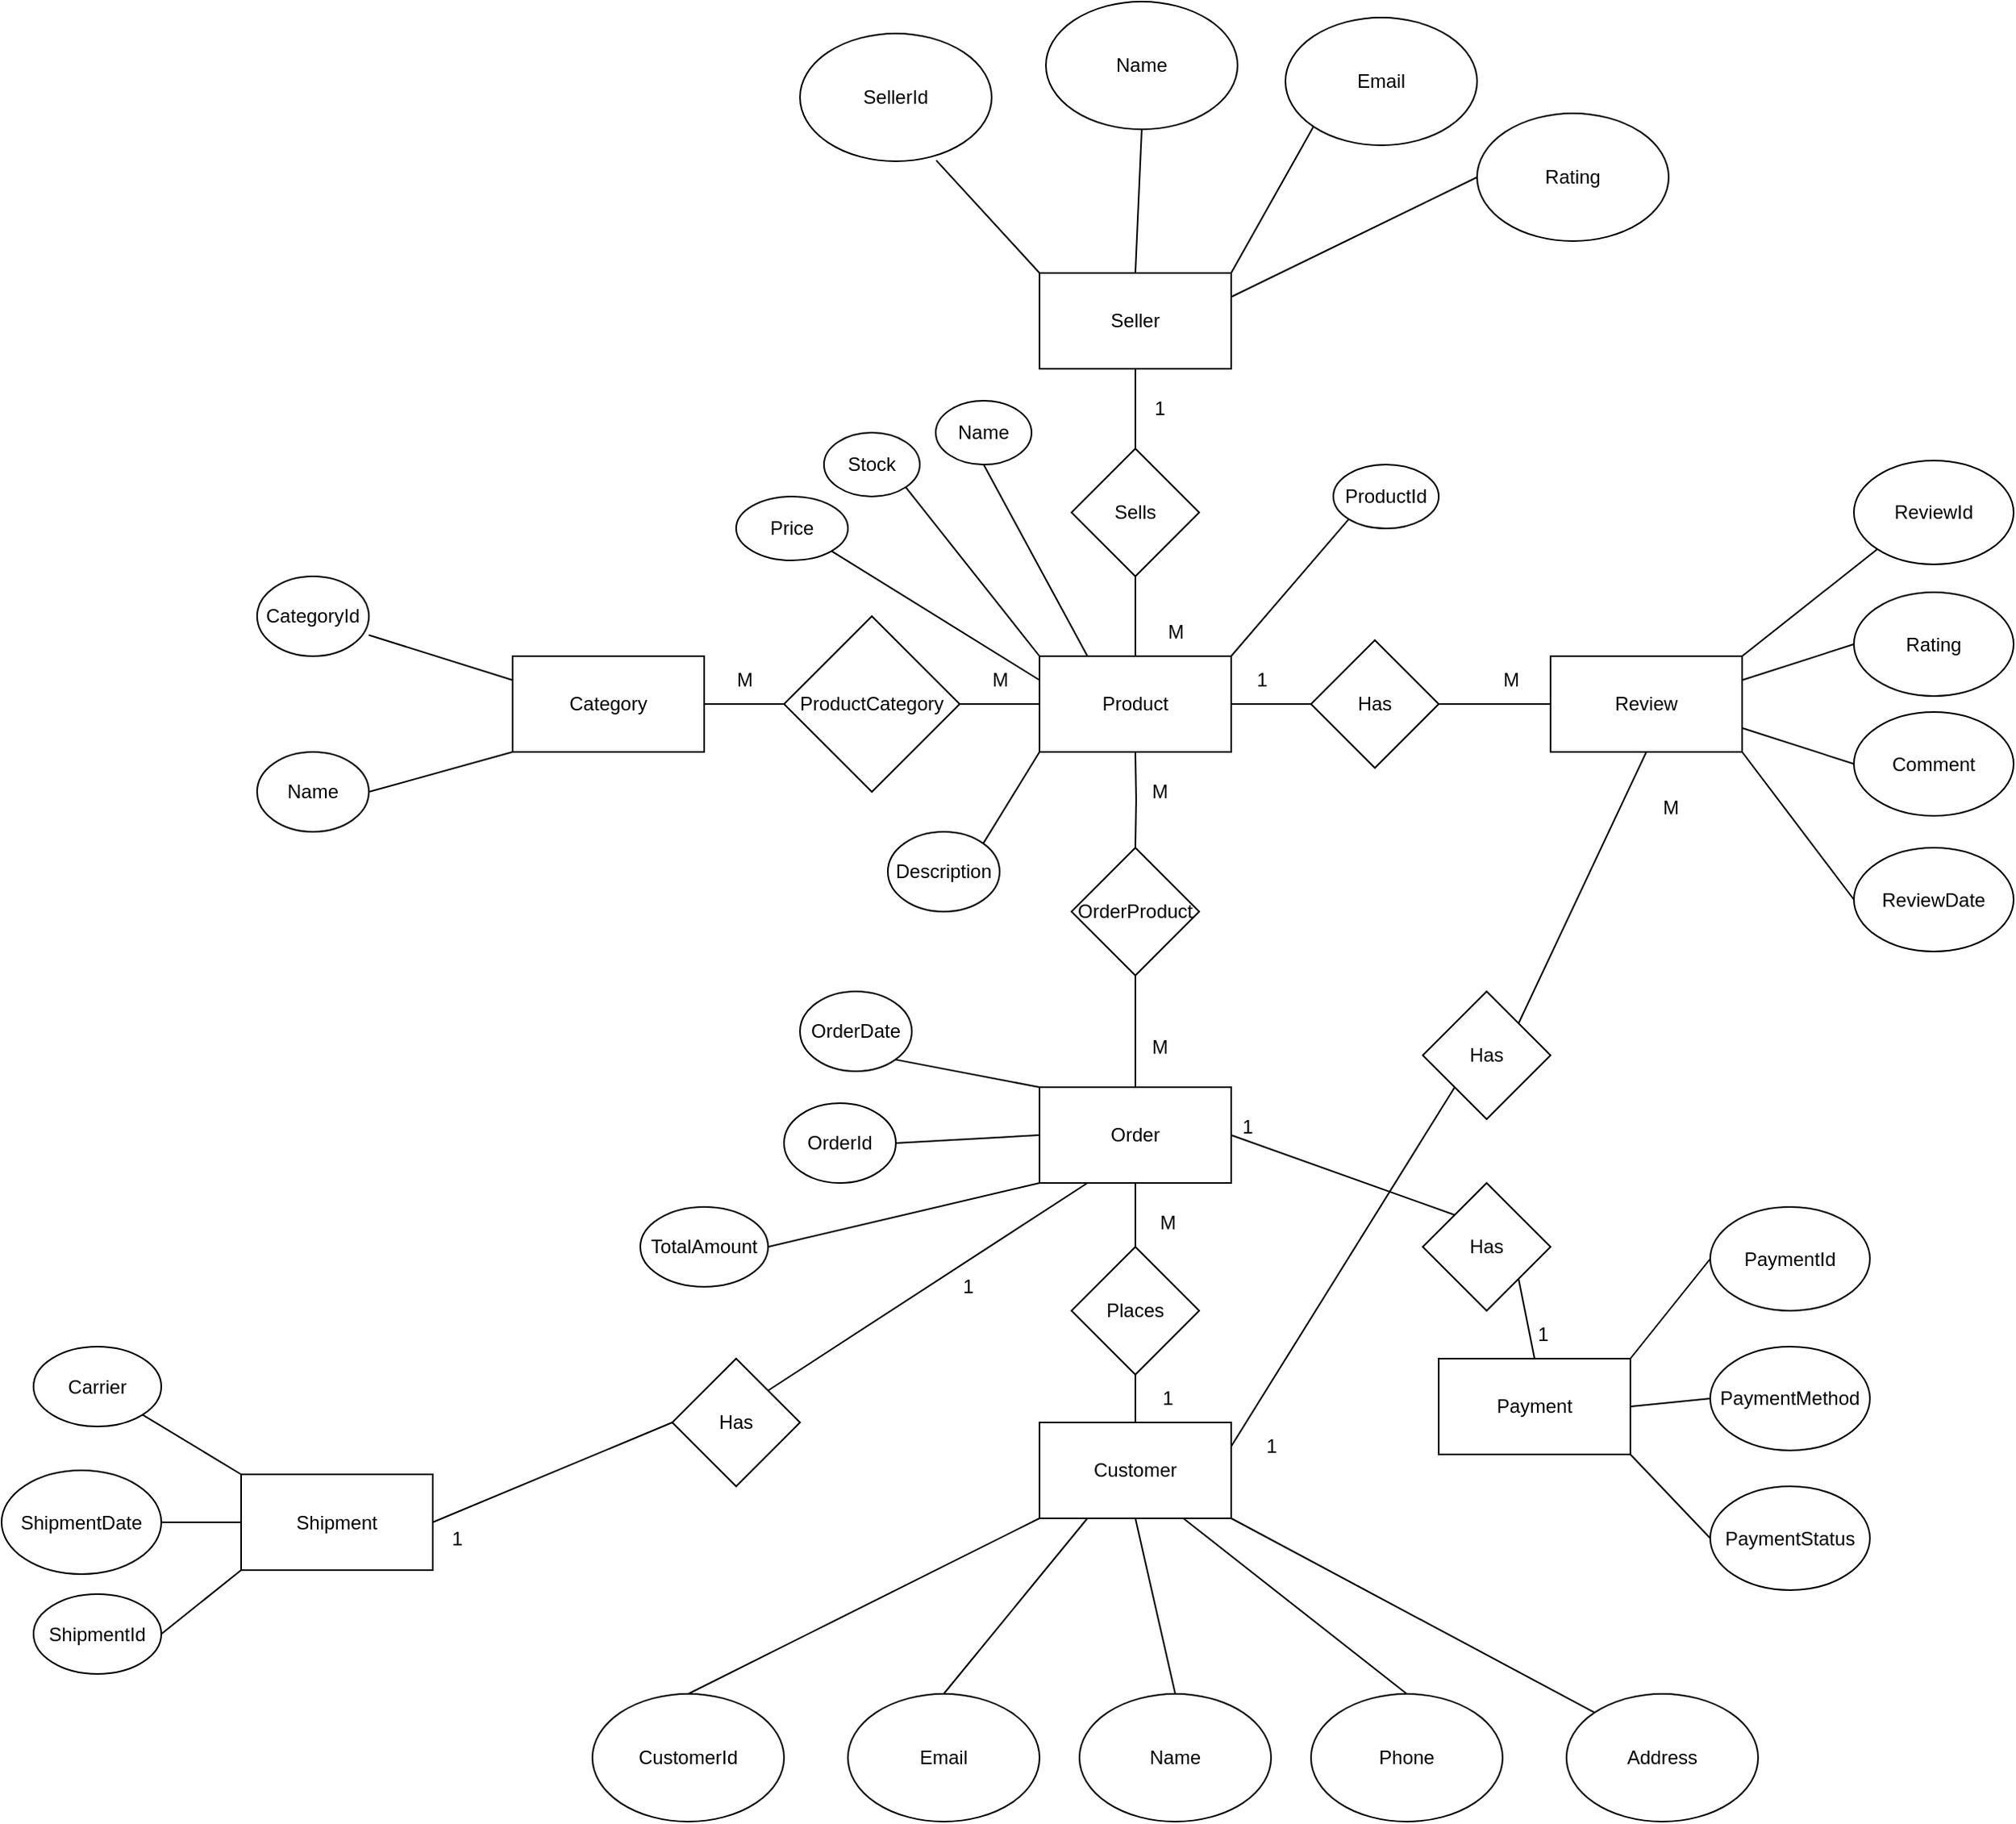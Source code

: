 <mxfile version="24.7.17">
  <diagram name="Page-1" id="vNMvou_c9DDcyfVzKv1R">
    <mxGraphModel grid="1" page="1" gridSize="10" guides="1" tooltips="1" connect="1" arrows="1" fold="1" pageScale="1" pageWidth="827" pageHeight="1169" math="0" shadow="0">
      <root>
        <mxCell id="0" />
        <mxCell id="1" parent="0" />
        <mxCell id="aZDgRTX10DZ53WtQ0kZr-19" style="edgeStyle=orthogonalEdgeStyle;rounded=0;orthogonalLoop=1;jettySize=auto;html=1;entryX=0.5;entryY=1;entryDx=0;entryDy=0;endArrow=none;endFill=0;" edge="1" parent="1" source="aZDgRTX10DZ53WtQ0kZr-1" target="aZDgRTX10DZ53WtQ0kZr-11">
          <mxGeometry relative="1" as="geometry" />
        </mxCell>
        <mxCell id="aZDgRTX10DZ53WtQ0kZr-1" value="Customer" style="rounded=0;whiteSpace=wrap;html=1;" vertex="1" parent="1">
          <mxGeometry x="260" y="670" width="120" height="60" as="geometry" />
        </mxCell>
        <mxCell id="aZDgRTX10DZ53WtQ0kZr-2" value="Seller" style="rounded=0;whiteSpace=wrap;html=1;" vertex="1" parent="1">
          <mxGeometry x="260" y="-50" width="120" height="60" as="geometry" />
        </mxCell>
        <mxCell id="aZDgRTX10DZ53WtQ0kZr-15" value="" style="edgeStyle=orthogonalEdgeStyle;rounded=0;orthogonalLoop=1;jettySize=auto;html=1;endArrow=none;endFill=0;" edge="1" parent="1" source="aZDgRTX10DZ53WtQ0kZr-3" target="aZDgRTX10DZ53WtQ0kZr-12">
          <mxGeometry relative="1" as="geometry" />
        </mxCell>
        <mxCell id="aZDgRTX10DZ53WtQ0kZr-26" value="" style="edgeStyle=orthogonalEdgeStyle;rounded=0;orthogonalLoop=1;jettySize=auto;html=1;endArrow=none;endFill=0;" edge="1" parent="1" source="aZDgRTX10DZ53WtQ0kZr-3" target="aZDgRTX10DZ53WtQ0kZr-24">
          <mxGeometry relative="1" as="geometry" />
        </mxCell>
        <mxCell id="aZDgRTX10DZ53WtQ0kZr-3" value="Product" style="rounded=0;whiteSpace=wrap;html=1;" vertex="1" parent="1">
          <mxGeometry x="260" y="190" width="120" height="60" as="geometry" />
        </mxCell>
        <mxCell id="aZDgRTX10DZ53WtQ0kZr-36" value="" style="edgeStyle=orthogonalEdgeStyle;rounded=0;orthogonalLoop=1;jettySize=auto;html=1;endArrow=none;endFill=0;" edge="1" parent="1" source="aZDgRTX10DZ53WtQ0kZr-4" target="aZDgRTX10DZ53WtQ0kZr-10">
          <mxGeometry relative="1" as="geometry" />
        </mxCell>
        <mxCell id="aZDgRTX10DZ53WtQ0kZr-4" value="Order" style="rounded=0;whiteSpace=wrap;html=1;" vertex="1" parent="1">
          <mxGeometry x="260" y="460" width="120" height="60" as="geometry" />
        </mxCell>
        <mxCell id="aZDgRTX10DZ53WtQ0kZr-5" value="Category" style="rounded=0;whiteSpace=wrap;html=1;" vertex="1" parent="1">
          <mxGeometry x="-70" y="190" width="120" height="60" as="geometry" />
        </mxCell>
        <mxCell id="aZDgRTX10DZ53WtQ0kZr-6" value="Shipment" style="rounded=0;whiteSpace=wrap;html=1;" vertex="1" parent="1">
          <mxGeometry x="-240" y="702.5" width="120" height="60" as="geometry" />
        </mxCell>
        <mxCell id="aZDgRTX10DZ53WtQ0kZr-7" value="Payment" style="rounded=0;whiteSpace=wrap;html=1;" vertex="1" parent="1">
          <mxGeometry x="510" y="630" width="120" height="60" as="geometry" />
        </mxCell>
        <mxCell id="aZDgRTX10DZ53WtQ0kZr-8" value="Review" style="rounded=0;whiteSpace=wrap;html=1;" vertex="1" parent="1">
          <mxGeometry x="580" y="190" width="120" height="60" as="geometry" />
        </mxCell>
        <mxCell id="aZDgRTX10DZ53WtQ0kZr-31" value="" style="edgeStyle=orthogonalEdgeStyle;rounded=0;orthogonalLoop=1;jettySize=auto;html=1;endArrow=none;endFill=0;" edge="1" parent="1" target="aZDgRTX10DZ53WtQ0kZr-3">
          <mxGeometry relative="1" as="geometry">
            <mxPoint x="320" y="310" as="sourcePoint" />
          </mxGeometry>
        </mxCell>
        <mxCell id="aZDgRTX10DZ53WtQ0kZr-10" value="OrderProduct" style="rhombus;whiteSpace=wrap;html=1;" vertex="1" parent="1">
          <mxGeometry x="280" y="310" width="80" height="80" as="geometry" />
        </mxCell>
        <mxCell id="aZDgRTX10DZ53WtQ0kZr-20" value="" style="edgeStyle=orthogonalEdgeStyle;rounded=0;orthogonalLoop=1;jettySize=auto;html=1;endArrow=none;endFill=0;" edge="1" parent="1" source="aZDgRTX10DZ53WtQ0kZr-11" target="aZDgRTX10DZ53WtQ0kZr-4">
          <mxGeometry relative="1" as="geometry" />
        </mxCell>
        <mxCell id="aZDgRTX10DZ53WtQ0kZr-11" value="Places" style="rhombus;whiteSpace=wrap;html=1;" vertex="1" parent="1">
          <mxGeometry x="280" y="560" width="80" height="80" as="geometry" />
        </mxCell>
        <mxCell id="aZDgRTX10DZ53WtQ0kZr-12" value="Has" style="rhombus;whiteSpace=wrap;html=1;" vertex="1" parent="1">
          <mxGeometry x="430" y="180" width="80" height="80" as="geometry" />
        </mxCell>
        <mxCell id="aZDgRTX10DZ53WtQ0kZr-14" value="" style="endArrow=none;html=1;rounded=0;exitX=1;exitY=0.5;exitDx=0;exitDy=0;entryX=0;entryY=0.5;entryDx=0;entryDy=0;" edge="1" parent="1" source="aZDgRTX10DZ53WtQ0kZr-12" target="aZDgRTX10DZ53WtQ0kZr-8">
          <mxGeometry width="50" height="50" relative="1" as="geometry">
            <mxPoint x="500" y="260" as="sourcePoint" />
            <mxPoint x="550" y="210" as="targetPoint" />
          </mxGeometry>
        </mxCell>
        <mxCell id="aZDgRTX10DZ53WtQ0kZr-16" value="1" style="text;html=1;align=center;verticalAlign=middle;resizable=0;points=[];autosize=1;strokeColor=none;fillColor=none;" vertex="1" parent="1">
          <mxGeometry x="384" y="190" width="30" height="30" as="geometry" />
        </mxCell>
        <mxCell id="aZDgRTX10DZ53WtQ0kZr-17" value="M" style="text;html=1;align=center;verticalAlign=middle;resizable=0;points=[];autosize=1;strokeColor=none;fillColor=none;" vertex="1" parent="1">
          <mxGeometry x="540" y="190" width="30" height="30" as="geometry" />
        </mxCell>
        <mxCell id="aZDgRTX10DZ53WtQ0kZr-21" value="1" style="text;html=1;align=center;verticalAlign=middle;resizable=0;points=[];autosize=1;strokeColor=none;fillColor=none;" vertex="1" parent="1">
          <mxGeometry x="325" y="640" width="30" height="30" as="geometry" />
        </mxCell>
        <mxCell id="aZDgRTX10DZ53WtQ0kZr-23" value="M" style="text;html=1;align=center;verticalAlign=middle;resizable=0;points=[];autosize=1;strokeColor=none;fillColor=none;" vertex="1" parent="1">
          <mxGeometry x="325" y="530" width="30" height="30" as="geometry" />
        </mxCell>
        <mxCell id="aZDgRTX10DZ53WtQ0kZr-25" value="" style="edgeStyle=orthogonalEdgeStyle;rounded=0;orthogonalLoop=1;jettySize=auto;html=1;endArrow=none;endFill=0;" edge="1" parent="1" source="aZDgRTX10DZ53WtQ0kZr-24" target="aZDgRTX10DZ53WtQ0kZr-2">
          <mxGeometry relative="1" as="geometry" />
        </mxCell>
        <mxCell id="aZDgRTX10DZ53WtQ0kZr-24" value="Sells" style="rhombus;whiteSpace=wrap;html=1;" vertex="1" parent="1">
          <mxGeometry x="280" y="60" width="80" height="80" as="geometry" />
        </mxCell>
        <mxCell id="aZDgRTX10DZ53WtQ0kZr-27" value="1" style="text;html=1;align=center;verticalAlign=middle;resizable=0;points=[];autosize=1;strokeColor=none;fillColor=none;" vertex="1" parent="1">
          <mxGeometry x="320" y="20" width="30" height="30" as="geometry" />
        </mxCell>
        <mxCell id="aZDgRTX10DZ53WtQ0kZr-29" value="M" style="text;html=1;align=center;verticalAlign=middle;resizable=0;points=[];autosize=1;strokeColor=none;fillColor=none;" vertex="1" parent="1">
          <mxGeometry x="330" y="160" width="30" height="30" as="geometry" />
        </mxCell>
        <mxCell id="aZDgRTX10DZ53WtQ0kZr-38" value="" style="edgeStyle=orthogonalEdgeStyle;rounded=0;orthogonalLoop=1;jettySize=auto;html=1;endArrow=none;endFill=0;" edge="1" parent="1" source="aZDgRTX10DZ53WtQ0kZr-37" target="aZDgRTX10DZ53WtQ0kZr-3">
          <mxGeometry relative="1" as="geometry" />
        </mxCell>
        <mxCell id="aZDgRTX10DZ53WtQ0kZr-39" value="" style="edgeStyle=orthogonalEdgeStyle;rounded=0;orthogonalLoop=1;jettySize=auto;html=1;endArrow=none;endFill=0;" edge="1" parent="1" source="aZDgRTX10DZ53WtQ0kZr-37" target="aZDgRTX10DZ53WtQ0kZr-5">
          <mxGeometry relative="1" as="geometry" />
        </mxCell>
        <mxCell id="aZDgRTX10DZ53WtQ0kZr-37" value="&lt;font style=&quot;font-size: 12px;&quot;&gt;ProductCategory&lt;/font&gt;" style="rhombus;whiteSpace=wrap;html=1;" vertex="1" parent="1">
          <mxGeometry x="100" y="165" width="110" height="110" as="geometry" />
        </mxCell>
        <mxCell id="aZDgRTX10DZ53WtQ0kZr-41" value="M" style="text;html=1;align=center;verticalAlign=middle;resizable=0;points=[];autosize=1;strokeColor=none;fillColor=none;" vertex="1" parent="1">
          <mxGeometry x="320" y="260" width="30" height="30" as="geometry" />
        </mxCell>
        <mxCell id="aZDgRTX10DZ53WtQ0kZr-43" value="M" style="text;html=1;align=center;verticalAlign=middle;resizable=0;points=[];autosize=1;strokeColor=none;fillColor=none;" vertex="1" parent="1">
          <mxGeometry x="320" y="420" width="30" height="30" as="geometry" />
        </mxCell>
        <mxCell id="aZDgRTX10DZ53WtQ0kZr-47" value="M" style="text;html=1;align=center;verticalAlign=middle;resizable=0;points=[];autosize=1;strokeColor=none;fillColor=none;" vertex="1" parent="1">
          <mxGeometry x="220" y="190" width="30" height="30" as="geometry" />
        </mxCell>
        <mxCell id="aZDgRTX10DZ53WtQ0kZr-48" value="M" style="text;html=1;align=center;verticalAlign=middle;resizable=0;points=[];autosize=1;strokeColor=none;fillColor=none;" vertex="1" parent="1">
          <mxGeometry x="60" y="190" width="30" height="30" as="geometry" />
        </mxCell>
        <mxCell id="aZDgRTX10DZ53WtQ0kZr-49" value="Has" style="rhombus;whiteSpace=wrap;html=1;" vertex="1" parent="1">
          <mxGeometry x="500" y="400" width="80" height="80" as="geometry" />
        </mxCell>
        <mxCell id="aZDgRTX10DZ53WtQ0kZr-50" value="" style="endArrow=none;html=1;rounded=0;entryX=0;entryY=1;entryDx=0;entryDy=0;exitX=1;exitY=0.25;exitDx=0;exitDy=0;" edge="1" parent="1" source="aZDgRTX10DZ53WtQ0kZr-1" target="aZDgRTX10DZ53WtQ0kZr-49">
          <mxGeometry width="50" height="50" relative="1" as="geometry">
            <mxPoint x="390" y="400" as="sourcePoint" />
            <mxPoint x="440" y="350" as="targetPoint" />
          </mxGeometry>
        </mxCell>
        <mxCell id="aZDgRTX10DZ53WtQ0kZr-51" value="" style="endArrow=none;html=1;rounded=0;entryX=0.5;entryY=1;entryDx=0;entryDy=0;exitX=1;exitY=0;exitDx=0;exitDy=0;" edge="1" parent="1" source="aZDgRTX10DZ53WtQ0kZr-49" target="aZDgRTX10DZ53WtQ0kZr-8">
          <mxGeometry width="50" height="50" relative="1" as="geometry">
            <mxPoint x="610" y="370" as="sourcePoint" />
            <mxPoint x="660" y="320" as="targetPoint" />
          </mxGeometry>
        </mxCell>
        <mxCell id="aZDgRTX10DZ53WtQ0kZr-52" value="M" style="text;html=1;align=center;verticalAlign=middle;resizable=0;points=[];autosize=1;strokeColor=none;fillColor=none;" vertex="1" parent="1">
          <mxGeometry x="640" y="270" width="30" height="30" as="geometry" />
        </mxCell>
        <mxCell id="aZDgRTX10DZ53WtQ0kZr-53" value="1" style="text;html=1;align=center;verticalAlign=middle;resizable=0;points=[];autosize=1;strokeColor=none;fillColor=none;" vertex="1" parent="1">
          <mxGeometry x="390" y="670" width="30" height="30" as="geometry" />
        </mxCell>
        <mxCell id="aZDgRTX10DZ53WtQ0kZr-54" value="CustomerId" style="ellipse;whiteSpace=wrap;html=1;" vertex="1" parent="1">
          <mxGeometry x="-20" y="840" width="120" height="80" as="geometry" />
        </mxCell>
        <mxCell id="aZDgRTX10DZ53WtQ0kZr-55" value="Name" style="ellipse;whiteSpace=wrap;html=1;" vertex="1" parent="1">
          <mxGeometry x="285" y="840" width="120" height="80" as="geometry" />
        </mxCell>
        <mxCell id="aZDgRTX10DZ53WtQ0kZr-56" value="Email" style="ellipse;whiteSpace=wrap;html=1;" vertex="1" parent="1">
          <mxGeometry x="140" y="840" width="120" height="80" as="geometry" />
        </mxCell>
        <mxCell id="aZDgRTX10DZ53WtQ0kZr-57" value="Phone" style="ellipse;whiteSpace=wrap;html=1;" vertex="1" parent="1">
          <mxGeometry x="430" y="840" width="120" height="80" as="geometry" />
        </mxCell>
        <mxCell id="aZDgRTX10DZ53WtQ0kZr-58" value="Address" style="ellipse;whiteSpace=wrap;html=1;" vertex="1" parent="1">
          <mxGeometry x="590" y="840" width="120" height="80" as="geometry" />
        </mxCell>
        <mxCell id="aZDgRTX10DZ53WtQ0kZr-60" value="" style="endArrow=none;html=1;rounded=0;entryX=0;entryY=1;entryDx=0;entryDy=0;exitX=0.5;exitY=0;exitDx=0;exitDy=0;" edge="1" parent="1" source="aZDgRTX10DZ53WtQ0kZr-54" target="aZDgRTX10DZ53WtQ0kZr-1">
          <mxGeometry width="50" height="50" relative="1" as="geometry">
            <mxPoint x="130" y="790" as="sourcePoint" />
            <mxPoint x="180" y="740" as="targetPoint" />
          </mxGeometry>
        </mxCell>
        <mxCell id="aZDgRTX10DZ53WtQ0kZr-61" value="" style="endArrow=none;html=1;rounded=0;entryX=0.25;entryY=1;entryDx=0;entryDy=0;exitX=0.5;exitY=0;exitDx=0;exitDy=0;" edge="1" parent="1" source="aZDgRTX10DZ53WtQ0kZr-56" target="aZDgRTX10DZ53WtQ0kZr-1">
          <mxGeometry width="50" height="50" relative="1" as="geometry">
            <mxPoint x="110" y="850" as="sourcePoint" />
            <mxPoint x="270" y="740" as="targetPoint" />
          </mxGeometry>
        </mxCell>
        <mxCell id="aZDgRTX10DZ53WtQ0kZr-62" value="" style="endArrow=none;html=1;rounded=0;entryX=0.5;entryY=1;entryDx=0;entryDy=0;exitX=0.5;exitY=0;exitDx=0;exitDy=0;" edge="1" parent="1" source="aZDgRTX10DZ53WtQ0kZr-55" target="aZDgRTX10DZ53WtQ0kZr-1">
          <mxGeometry width="50" height="50" relative="1" as="geometry">
            <mxPoint x="120" y="860" as="sourcePoint" />
            <mxPoint x="280" y="750" as="targetPoint" />
          </mxGeometry>
        </mxCell>
        <mxCell id="aZDgRTX10DZ53WtQ0kZr-63" value="" style="endArrow=none;html=1;rounded=0;entryX=0.75;entryY=1;entryDx=0;entryDy=0;exitX=0.5;exitY=0;exitDx=0;exitDy=0;" edge="1" parent="1" source="aZDgRTX10DZ53WtQ0kZr-57" target="aZDgRTX10DZ53WtQ0kZr-1">
          <mxGeometry width="50" height="50" relative="1" as="geometry">
            <mxPoint x="130" y="870" as="sourcePoint" />
            <mxPoint x="290" y="760" as="targetPoint" />
          </mxGeometry>
        </mxCell>
        <mxCell id="aZDgRTX10DZ53WtQ0kZr-64" value="" style="endArrow=none;html=1;rounded=0;entryX=0;entryY=0;entryDx=0;entryDy=0;exitX=1;exitY=1;exitDx=0;exitDy=0;" edge="1" parent="1" source="aZDgRTX10DZ53WtQ0kZr-1" target="aZDgRTX10DZ53WtQ0kZr-58">
          <mxGeometry width="50" height="50" relative="1" as="geometry">
            <mxPoint x="480" y="850" as="sourcePoint" />
            <mxPoint x="720" y="700" as="targetPoint" />
          </mxGeometry>
        </mxCell>
        <mxCell id="aZDgRTX10DZ53WtQ0kZr-65" value="SellerId" style="ellipse;whiteSpace=wrap;html=1;" vertex="1" parent="1">
          <mxGeometry x="110" y="-200" width="120" height="80" as="geometry" />
        </mxCell>
        <mxCell id="aZDgRTX10DZ53WtQ0kZr-66" value="Name" style="ellipse;whiteSpace=wrap;html=1;" vertex="1" parent="1">
          <mxGeometry x="264" y="-220" width="120" height="80" as="geometry" />
        </mxCell>
        <mxCell id="aZDgRTX10DZ53WtQ0kZr-67" value="Email" style="ellipse;whiteSpace=wrap;html=1;" vertex="1" parent="1">
          <mxGeometry x="414" y="-210" width="120" height="80" as="geometry" />
        </mxCell>
        <mxCell id="aZDgRTX10DZ53WtQ0kZr-68" value="Rating" style="ellipse;whiteSpace=wrap;html=1;" vertex="1" parent="1">
          <mxGeometry x="534" y="-150" width="120" height="80" as="geometry" />
        </mxCell>
        <mxCell id="aZDgRTX10DZ53WtQ0kZr-69" value="" style="endArrow=none;html=1;rounded=0;entryX=0;entryY=0.5;entryDx=0;entryDy=0;exitX=1;exitY=0.25;exitDx=0;exitDy=0;" edge="1" parent="1" source="aZDgRTX10DZ53WtQ0kZr-2" target="aZDgRTX10DZ53WtQ0kZr-68">
          <mxGeometry width="50" height="50" relative="1" as="geometry">
            <mxPoint x="490" y="10" as="sourcePoint" />
            <mxPoint x="540" y="-40" as="targetPoint" />
          </mxGeometry>
        </mxCell>
        <mxCell id="aZDgRTX10DZ53WtQ0kZr-70" value="" style="endArrow=none;html=1;rounded=0;entryX=0;entryY=1;entryDx=0;entryDy=0;exitX=1;exitY=0;exitDx=0;exitDy=0;" edge="1" parent="1" source="aZDgRTX10DZ53WtQ0kZr-2" target="aZDgRTX10DZ53WtQ0kZr-67">
          <mxGeometry width="50" height="50" relative="1" as="geometry">
            <mxPoint x="390" y="-25" as="sourcePoint" />
            <mxPoint x="590" y="-60" as="targetPoint" />
          </mxGeometry>
        </mxCell>
        <mxCell id="aZDgRTX10DZ53WtQ0kZr-71" value="" style="endArrow=none;html=1;rounded=0;entryX=0.5;entryY=1;entryDx=0;entryDy=0;exitX=0.5;exitY=0;exitDx=0;exitDy=0;" edge="1" parent="1" source="aZDgRTX10DZ53WtQ0kZr-2" target="aZDgRTX10DZ53WtQ0kZr-66">
          <mxGeometry width="50" height="50" relative="1" as="geometry">
            <mxPoint x="400" y="-15" as="sourcePoint" />
            <mxPoint x="600" y="-50" as="targetPoint" />
          </mxGeometry>
        </mxCell>
        <mxCell id="aZDgRTX10DZ53WtQ0kZr-72" value="" style="endArrow=none;html=1;rounded=0;entryX=0.711;entryY=0.993;entryDx=0;entryDy=0;exitX=0;exitY=0;exitDx=0;exitDy=0;entryPerimeter=0;" edge="1" parent="1" source="aZDgRTX10DZ53WtQ0kZr-2" target="aZDgRTX10DZ53WtQ0kZr-65">
          <mxGeometry width="50" height="50" relative="1" as="geometry">
            <mxPoint x="410" y="-5" as="sourcePoint" />
            <mxPoint x="610" y="-40" as="targetPoint" />
          </mxGeometry>
        </mxCell>
        <mxCell id="aZDgRTX10DZ53WtQ0kZr-73" value="Description" style="ellipse;whiteSpace=wrap;html=1;" vertex="1" parent="1">
          <mxGeometry x="165" y="300" width="70" height="50" as="geometry" />
        </mxCell>
        <mxCell id="aZDgRTX10DZ53WtQ0kZr-74" value="Stock" style="ellipse;whiteSpace=wrap;html=1;" vertex="1" parent="1">
          <mxGeometry x="125" y="50" width="60" height="40" as="geometry" />
        </mxCell>
        <mxCell id="aZDgRTX10DZ53WtQ0kZr-75" value="ProductId" style="ellipse;whiteSpace=wrap;html=1;" vertex="1" parent="1">
          <mxGeometry x="444" y="70" width="66" height="40" as="geometry" />
        </mxCell>
        <mxCell id="aZDgRTX10DZ53WtQ0kZr-76" value="Price" style="ellipse;whiteSpace=wrap;html=1;" vertex="1" parent="1">
          <mxGeometry x="70" y="90" width="70" height="40" as="geometry" />
        </mxCell>
        <mxCell id="aZDgRTX10DZ53WtQ0kZr-77" value="Name" style="ellipse;whiteSpace=wrap;html=1;" vertex="1" parent="1">
          <mxGeometry x="195" y="30" width="60" height="40" as="geometry" />
        </mxCell>
        <mxCell id="aZDgRTX10DZ53WtQ0kZr-78" value="" style="endArrow=none;html=1;rounded=0;entryX=0;entryY=0.25;entryDx=0;entryDy=0;exitX=1;exitY=1;exitDx=0;exitDy=0;" edge="1" parent="1" source="aZDgRTX10DZ53WtQ0kZr-76" target="aZDgRTX10DZ53WtQ0kZr-3">
          <mxGeometry width="50" height="50" relative="1" as="geometry">
            <mxPoint x="140" y="410" as="sourcePoint" />
            <mxPoint x="190" y="360" as="targetPoint" />
          </mxGeometry>
        </mxCell>
        <mxCell id="aZDgRTX10DZ53WtQ0kZr-79" value="" style="endArrow=none;html=1;rounded=0;entryX=0.25;entryY=0;entryDx=0;entryDy=0;exitX=0.5;exitY=1;exitDx=0;exitDy=0;" edge="1" parent="1" source="aZDgRTX10DZ53WtQ0kZr-77" target="aZDgRTX10DZ53WtQ0kZr-3">
          <mxGeometry width="50" height="50" relative="1" as="geometry">
            <mxPoint x="220" y="164" as="sourcePoint" />
            <mxPoint x="270" y="200" as="targetPoint" />
          </mxGeometry>
        </mxCell>
        <mxCell id="aZDgRTX10DZ53WtQ0kZr-80" value="" style="endArrow=none;html=1;rounded=0;entryX=0;entryY=0;entryDx=0;entryDy=0;exitX=1;exitY=1;exitDx=0;exitDy=0;" edge="1" parent="1" source="aZDgRTX10DZ53WtQ0kZr-74" target="aZDgRTX10DZ53WtQ0kZr-3">
          <mxGeometry width="50" height="50" relative="1" as="geometry">
            <mxPoint x="230" y="174" as="sourcePoint" />
            <mxPoint x="280" y="210" as="targetPoint" />
          </mxGeometry>
        </mxCell>
        <mxCell id="aZDgRTX10DZ53WtQ0kZr-81" value="" style="endArrow=none;html=1;rounded=0;entryX=0;entryY=1;entryDx=0;entryDy=0;exitX=1;exitY=0;exitDx=0;exitDy=0;" edge="1" parent="1" source="aZDgRTX10DZ53WtQ0kZr-3" target="aZDgRTX10DZ53WtQ0kZr-75">
          <mxGeometry width="50" height="50" relative="1" as="geometry">
            <mxPoint x="350" y="200" as="sourcePoint" />
            <mxPoint x="400" y="150" as="targetPoint" />
          </mxGeometry>
        </mxCell>
        <mxCell id="aZDgRTX10DZ53WtQ0kZr-82" value="" style="endArrow=none;html=1;rounded=0;entryX=1;entryY=0;entryDx=0;entryDy=0;exitX=0;exitY=1;exitDx=0;exitDy=0;" edge="1" parent="1" source="aZDgRTX10DZ53WtQ0kZr-3" target="aZDgRTX10DZ53WtQ0kZr-73">
          <mxGeometry width="50" height="50" relative="1" as="geometry">
            <mxPoint x="240" y="184" as="sourcePoint" />
            <mxPoint x="290" y="220" as="targetPoint" />
          </mxGeometry>
        </mxCell>
        <mxCell id="aZDgRTX10DZ53WtQ0kZr-83" value="OrderDate" style="ellipse;whiteSpace=wrap;html=1;" vertex="1" parent="1">
          <mxGeometry x="110" y="400" width="70" height="50" as="geometry" />
        </mxCell>
        <mxCell id="aZDgRTX10DZ53WtQ0kZr-84" value="OrderId" style="ellipse;whiteSpace=wrap;html=1;" vertex="1" parent="1">
          <mxGeometry x="100" y="470" width="70" height="50" as="geometry" />
        </mxCell>
        <mxCell id="aZDgRTX10DZ53WtQ0kZr-85" value="TotalAmount" style="ellipse;whiteSpace=wrap;html=1;" vertex="1" parent="1">
          <mxGeometry x="10" y="535" width="80" height="50" as="geometry" />
        </mxCell>
        <mxCell id="aZDgRTX10DZ53WtQ0kZr-86" value="CategoryId" style="ellipse;whiteSpace=wrap;html=1;" vertex="1" parent="1">
          <mxGeometry x="-230" y="140" width="70" height="50" as="geometry" />
        </mxCell>
        <mxCell id="aZDgRTX10DZ53WtQ0kZr-87" value="Name" style="ellipse;whiteSpace=wrap;html=1;" vertex="1" parent="1">
          <mxGeometry x="-230" y="250" width="70" height="50" as="geometry" />
        </mxCell>
        <mxCell id="aZDgRTX10DZ53WtQ0kZr-88" value="" style="endArrow=none;html=1;rounded=0;entryX=0;entryY=1;entryDx=0;entryDy=0;exitX=1;exitY=0.5;exitDx=0;exitDy=0;" edge="1" parent="1" source="aZDgRTX10DZ53WtQ0kZr-87" target="aZDgRTX10DZ53WtQ0kZr-5">
          <mxGeometry width="50" height="50" relative="1" as="geometry">
            <mxPoint x="-120" y="280" as="sourcePoint" />
            <mxPoint x="-70" y="230" as="targetPoint" />
          </mxGeometry>
        </mxCell>
        <mxCell id="aZDgRTX10DZ53WtQ0kZr-89" value="" style="endArrow=none;html=1;rounded=0;entryX=0;entryY=0.25;entryDx=0;entryDy=0;exitX=0.998;exitY=0.735;exitDx=0;exitDy=0;exitPerimeter=0;" edge="1" parent="1" source="aZDgRTX10DZ53WtQ0kZr-86" target="aZDgRTX10DZ53WtQ0kZr-5">
          <mxGeometry width="50" height="50" relative="1" as="geometry">
            <mxPoint x="-150" y="285" as="sourcePoint" />
            <mxPoint x="-60" y="260" as="targetPoint" />
          </mxGeometry>
        </mxCell>
        <mxCell id="aZDgRTX10DZ53WtQ0kZr-90" value="" style="endArrow=none;html=1;rounded=0;entryX=0;entryY=0;entryDx=0;entryDy=0;exitX=1;exitY=1;exitDx=0;exitDy=0;" edge="1" parent="1" source="aZDgRTX10DZ53WtQ0kZr-83" target="aZDgRTX10DZ53WtQ0kZr-4">
          <mxGeometry width="50" height="50" relative="1" as="geometry">
            <mxPoint x="-140" y="295" as="sourcePoint" />
            <mxPoint x="-50" y="270" as="targetPoint" />
          </mxGeometry>
        </mxCell>
        <mxCell id="aZDgRTX10DZ53WtQ0kZr-91" value="" style="endArrow=none;html=1;rounded=0;entryX=0;entryY=0.5;entryDx=0;entryDy=0;exitX=1;exitY=0.5;exitDx=0;exitDy=0;" edge="1" parent="1" source="aZDgRTX10DZ53WtQ0kZr-84" target="aZDgRTX10DZ53WtQ0kZr-4">
          <mxGeometry width="50" height="50" relative="1" as="geometry">
            <mxPoint x="180" y="443" as="sourcePoint" />
            <mxPoint x="270" y="470" as="targetPoint" />
          </mxGeometry>
        </mxCell>
        <mxCell id="aZDgRTX10DZ53WtQ0kZr-92" value="" style="endArrow=none;html=1;rounded=0;entryX=0;entryY=1;entryDx=0;entryDy=0;exitX=1;exitY=0.5;exitDx=0;exitDy=0;" edge="1" parent="1" source="aZDgRTX10DZ53WtQ0kZr-85" target="aZDgRTX10DZ53WtQ0kZr-4">
          <mxGeometry width="50" height="50" relative="1" as="geometry">
            <mxPoint x="190" y="453" as="sourcePoint" />
            <mxPoint x="280" y="480" as="targetPoint" />
          </mxGeometry>
        </mxCell>
        <mxCell id="aZDgRTX10DZ53WtQ0kZr-93" value="Carrier" style="ellipse;whiteSpace=wrap;html=1;" vertex="1" parent="1">
          <mxGeometry x="-370" y="622.5" width="80" height="50" as="geometry" />
        </mxCell>
        <mxCell id="aZDgRTX10DZ53WtQ0kZr-94" value="ShipmentDate" style="ellipse;whiteSpace=wrap;html=1;" vertex="1" parent="1">
          <mxGeometry x="-390" y="700" width="100" height="65" as="geometry" />
        </mxCell>
        <mxCell id="aZDgRTX10DZ53WtQ0kZr-95" value="ShipmentId" style="ellipse;whiteSpace=wrap;html=1;" vertex="1" parent="1">
          <mxGeometry x="-370" y="777.5" width="80" height="50" as="geometry" />
        </mxCell>
        <mxCell id="aZDgRTX10DZ53WtQ0kZr-96" value="" style="endArrow=none;html=1;rounded=0;entryX=0;entryY=0.5;entryDx=0;entryDy=0;exitX=1;exitY=0.5;exitDx=0;exitDy=0;" edge="1" parent="1" source="aZDgRTX10DZ53WtQ0kZr-94" target="aZDgRTX10DZ53WtQ0kZr-6">
          <mxGeometry width="50" height="50" relative="1" as="geometry">
            <mxPoint x="80" y="607.5" as="sourcePoint" />
            <mxPoint x="170" y="602.5" as="targetPoint" />
          </mxGeometry>
        </mxCell>
        <mxCell id="aZDgRTX10DZ53WtQ0kZr-97" value="" style="endArrow=none;html=1;rounded=0;entryX=0;entryY=1;entryDx=0;entryDy=0;exitX=1;exitY=0.5;exitDx=0;exitDy=0;" edge="1" parent="1" source="aZDgRTX10DZ53WtQ0kZr-95" target="aZDgRTX10DZ53WtQ0kZr-6">
          <mxGeometry width="50" height="50" relative="1" as="geometry">
            <mxPoint x="-280" y="742.5" as="sourcePoint" />
            <mxPoint x="-230" y="742.5" as="targetPoint" />
          </mxGeometry>
        </mxCell>
        <mxCell id="aZDgRTX10DZ53WtQ0kZr-98" value="" style="endArrow=none;html=1;rounded=0;entryX=0;entryY=0;entryDx=0;entryDy=0;exitX=1;exitY=1;exitDx=0;exitDy=0;" edge="1" parent="1" source="aZDgRTX10DZ53WtQ0kZr-93" target="aZDgRTX10DZ53WtQ0kZr-6">
          <mxGeometry width="50" height="50" relative="1" as="geometry">
            <mxPoint x="-280" y="812.5" as="sourcePoint" />
            <mxPoint x="-230" y="772.5" as="targetPoint" />
          </mxGeometry>
        </mxCell>
        <mxCell id="aZDgRTX10DZ53WtQ0kZr-99" value="PaymentId" style="ellipse;whiteSpace=wrap;html=1;" vertex="1" parent="1">
          <mxGeometry x="680" y="535" width="100" height="65" as="geometry" />
        </mxCell>
        <mxCell id="aZDgRTX10DZ53WtQ0kZr-100" value="PaymentMethod" style="ellipse;whiteSpace=wrap;html=1;" vertex="1" parent="1">
          <mxGeometry x="680" y="622.5" width="100" height="65" as="geometry" />
        </mxCell>
        <mxCell id="aZDgRTX10DZ53WtQ0kZr-101" value="PaymentStatus" style="ellipse;whiteSpace=wrap;html=1;" vertex="1" parent="1">
          <mxGeometry x="680" y="710" width="100" height="65" as="geometry" />
        </mxCell>
        <mxCell id="aZDgRTX10DZ53WtQ0kZr-102" value="" style="endArrow=none;html=1;rounded=0;entryX=0;entryY=0.5;entryDx=0;entryDy=0;exitX=1;exitY=0;exitDx=0;exitDy=0;" edge="1" parent="1" source="aZDgRTX10DZ53WtQ0kZr-7" target="aZDgRTX10DZ53WtQ0kZr-99">
          <mxGeometry width="50" height="50" relative="1" as="geometry">
            <mxPoint x="600" y="640" as="sourcePoint" />
            <mxPoint x="650" y="590" as="targetPoint" />
          </mxGeometry>
        </mxCell>
        <mxCell id="aZDgRTX10DZ53WtQ0kZr-103" value="" style="endArrow=none;html=1;rounded=0;entryX=0;entryY=0.5;entryDx=0;entryDy=0;exitX=1;exitY=0.5;exitDx=0;exitDy=0;" edge="1" parent="1" source="aZDgRTX10DZ53WtQ0kZr-7" target="aZDgRTX10DZ53WtQ0kZr-100">
          <mxGeometry width="50" height="50" relative="1" as="geometry">
            <mxPoint x="640" y="640" as="sourcePoint" />
            <mxPoint x="690" y="578" as="targetPoint" />
          </mxGeometry>
        </mxCell>
        <mxCell id="aZDgRTX10DZ53WtQ0kZr-104" value="" style="endArrow=none;html=1;rounded=0;entryX=0;entryY=0.5;entryDx=0;entryDy=0;exitX=1;exitY=1;exitDx=0;exitDy=0;" edge="1" parent="1" source="aZDgRTX10DZ53WtQ0kZr-7" target="aZDgRTX10DZ53WtQ0kZr-101">
          <mxGeometry width="50" height="50" relative="1" as="geometry">
            <mxPoint x="650" y="650" as="sourcePoint" />
            <mxPoint x="700" y="588" as="targetPoint" />
          </mxGeometry>
        </mxCell>
        <mxCell id="aZDgRTX10DZ53WtQ0kZr-105" value="ReviewId" style="ellipse;whiteSpace=wrap;html=1;" vertex="1" parent="1">
          <mxGeometry x="770" y="67.5" width="100" height="65" as="geometry" />
        </mxCell>
        <mxCell id="aZDgRTX10DZ53WtQ0kZr-106" value="Rating" style="ellipse;whiteSpace=wrap;html=1;" vertex="1" parent="1">
          <mxGeometry x="770" y="150" width="100" height="65" as="geometry" />
        </mxCell>
        <mxCell id="aZDgRTX10DZ53WtQ0kZr-107" value="Comment" style="ellipse;whiteSpace=wrap;html=1;" vertex="1" parent="1">
          <mxGeometry x="770" y="225" width="100" height="65" as="geometry" />
        </mxCell>
        <mxCell id="aZDgRTX10DZ53WtQ0kZr-108" value="ReviewDate" style="ellipse;whiteSpace=wrap;html=1;" vertex="1" parent="1">
          <mxGeometry x="770" y="310" width="100" height="65" as="geometry" />
        </mxCell>
        <mxCell id="aZDgRTX10DZ53WtQ0kZr-109" value="" style="endArrow=none;html=1;rounded=0;entryX=1;entryY=1;entryDx=0;entryDy=0;exitX=0;exitY=0.5;exitDx=0;exitDy=0;" edge="1" parent="1" source="aZDgRTX10DZ53WtQ0kZr-108" target="aZDgRTX10DZ53WtQ0kZr-8">
          <mxGeometry width="50" height="50" relative="1" as="geometry">
            <mxPoint x="640" y="640" as="sourcePoint" />
            <mxPoint x="690" y="578" as="targetPoint" />
          </mxGeometry>
        </mxCell>
        <mxCell id="aZDgRTX10DZ53WtQ0kZr-110" value="" style="endArrow=none;html=1;rounded=0;entryX=1;entryY=0.75;entryDx=0;entryDy=0;exitX=0;exitY=0.5;exitDx=0;exitDy=0;" edge="1" parent="1" source="aZDgRTX10DZ53WtQ0kZr-107" target="aZDgRTX10DZ53WtQ0kZr-8">
          <mxGeometry width="50" height="50" relative="1" as="geometry">
            <mxPoint x="780" y="353" as="sourcePoint" />
            <mxPoint x="710" y="260" as="targetPoint" />
          </mxGeometry>
        </mxCell>
        <mxCell id="aZDgRTX10DZ53WtQ0kZr-111" value="" style="endArrow=none;html=1;rounded=0;entryX=1;entryY=0.25;entryDx=0;entryDy=0;exitX=0;exitY=0.5;exitDx=0;exitDy=0;" edge="1" parent="1" source="aZDgRTX10DZ53WtQ0kZr-106" target="aZDgRTX10DZ53WtQ0kZr-8">
          <mxGeometry width="50" height="50" relative="1" as="geometry">
            <mxPoint x="780" y="268" as="sourcePoint" />
            <mxPoint x="710" y="245" as="targetPoint" />
          </mxGeometry>
        </mxCell>
        <mxCell id="aZDgRTX10DZ53WtQ0kZr-112" value="" style="endArrow=none;html=1;rounded=0;entryX=1;entryY=0;entryDx=0;entryDy=0;exitX=0;exitY=1;exitDx=0;exitDy=0;" edge="1" parent="1" source="aZDgRTX10DZ53WtQ0kZr-105" target="aZDgRTX10DZ53WtQ0kZr-8">
          <mxGeometry width="50" height="50" relative="1" as="geometry">
            <mxPoint x="790" y="278" as="sourcePoint" />
            <mxPoint x="720" y="255" as="targetPoint" />
          </mxGeometry>
        </mxCell>
        <mxCell id="RrRsRWUY9qsUUHcpybiL-2" value="Has" style="rhombus;whiteSpace=wrap;html=1;" vertex="1" parent="1">
          <mxGeometry x="30" y="630" width="80" height="80" as="geometry" />
        </mxCell>
        <mxCell id="RrRsRWUY9qsUUHcpybiL-3" value="" style="endArrow=none;html=1;rounded=0;exitX=1;exitY=0.5;exitDx=0;exitDy=0;entryX=0;entryY=0.5;entryDx=0;entryDy=0;" edge="1" parent="1" source="aZDgRTX10DZ53WtQ0kZr-6" target="RrRsRWUY9qsUUHcpybiL-2">
          <mxGeometry width="50" height="50" relative="1" as="geometry">
            <mxPoint x="-90" y="630" as="sourcePoint" />
            <mxPoint x="-40" y="580" as="targetPoint" />
          </mxGeometry>
        </mxCell>
        <mxCell id="RrRsRWUY9qsUUHcpybiL-4" value="" style="endArrow=none;html=1;rounded=0;exitX=1;exitY=0;exitDx=0;exitDy=0;entryX=0.25;entryY=1;entryDx=0;entryDy=0;" edge="1" parent="1" source="RrRsRWUY9qsUUHcpybiL-2" target="aZDgRTX10DZ53WtQ0kZr-4">
          <mxGeometry width="50" height="50" relative="1" as="geometry">
            <mxPoint x="-130" y="630" as="sourcePoint" />
            <mxPoint x="-80" y="580" as="targetPoint" />
          </mxGeometry>
        </mxCell>
        <mxCell id="RrRsRWUY9qsUUHcpybiL-5" value="1" style="text;html=1;align=center;verticalAlign=middle;resizable=0;points=[];autosize=1;strokeColor=none;fillColor=none;" vertex="1" parent="1">
          <mxGeometry x="-120" y="727.5" width="30" height="30" as="geometry" />
        </mxCell>
        <mxCell id="RrRsRWUY9qsUUHcpybiL-6" value="1" style="text;html=1;align=center;verticalAlign=middle;resizable=0;points=[];autosize=1;strokeColor=none;fillColor=none;" vertex="1" parent="1">
          <mxGeometry x="200" y="570" width="30" height="30" as="geometry" />
        </mxCell>
        <mxCell id="RrRsRWUY9qsUUHcpybiL-8" value="Has" style="rhombus;whiteSpace=wrap;html=1;" vertex="1" parent="1">
          <mxGeometry x="500" y="520" width="80" height="80" as="geometry" />
        </mxCell>
        <mxCell id="RrRsRWUY9qsUUHcpybiL-9" value="" style="endArrow=none;html=1;rounded=0;entryX=1;entryY=0.5;entryDx=0;entryDy=0;exitX=0;exitY=0;exitDx=0;exitDy=0;" edge="1" parent="1" source="RrRsRWUY9qsUUHcpybiL-8" target="aZDgRTX10DZ53WtQ0kZr-4">
          <mxGeometry width="50" height="50" relative="1" as="geometry">
            <mxPoint x="-200" y="510" as="sourcePoint" />
            <mxPoint x="-150" y="460" as="targetPoint" />
          </mxGeometry>
        </mxCell>
        <mxCell id="RrRsRWUY9qsUUHcpybiL-10" value="1" style="text;html=1;align=center;verticalAlign=middle;resizable=0;points=[];autosize=1;strokeColor=none;fillColor=none;" vertex="1" parent="1">
          <mxGeometry x="375" y="470" width="30" height="30" as="geometry" />
        </mxCell>
        <mxCell id="RrRsRWUY9qsUUHcpybiL-11" value="" style="endArrow=none;html=1;rounded=0;entryX=1;entryY=1;entryDx=0;entryDy=0;exitX=0.5;exitY=0;exitDx=0;exitDy=0;" edge="1" parent="1" source="aZDgRTX10DZ53WtQ0kZr-7" target="RrRsRWUY9qsUUHcpybiL-8">
          <mxGeometry width="50" height="50" relative="1" as="geometry">
            <mxPoint x="-80" y="550" as="sourcePoint" />
            <mxPoint x="-30" y="500" as="targetPoint" />
          </mxGeometry>
        </mxCell>
        <mxCell id="RrRsRWUY9qsUUHcpybiL-12" value="1" style="text;html=1;align=center;verticalAlign=middle;resizable=0;points=[];autosize=1;strokeColor=none;fillColor=none;" vertex="1" parent="1">
          <mxGeometry x="560" y="600" width="30" height="30" as="geometry" />
        </mxCell>
      </root>
    </mxGraphModel>
  </diagram>
</mxfile>
